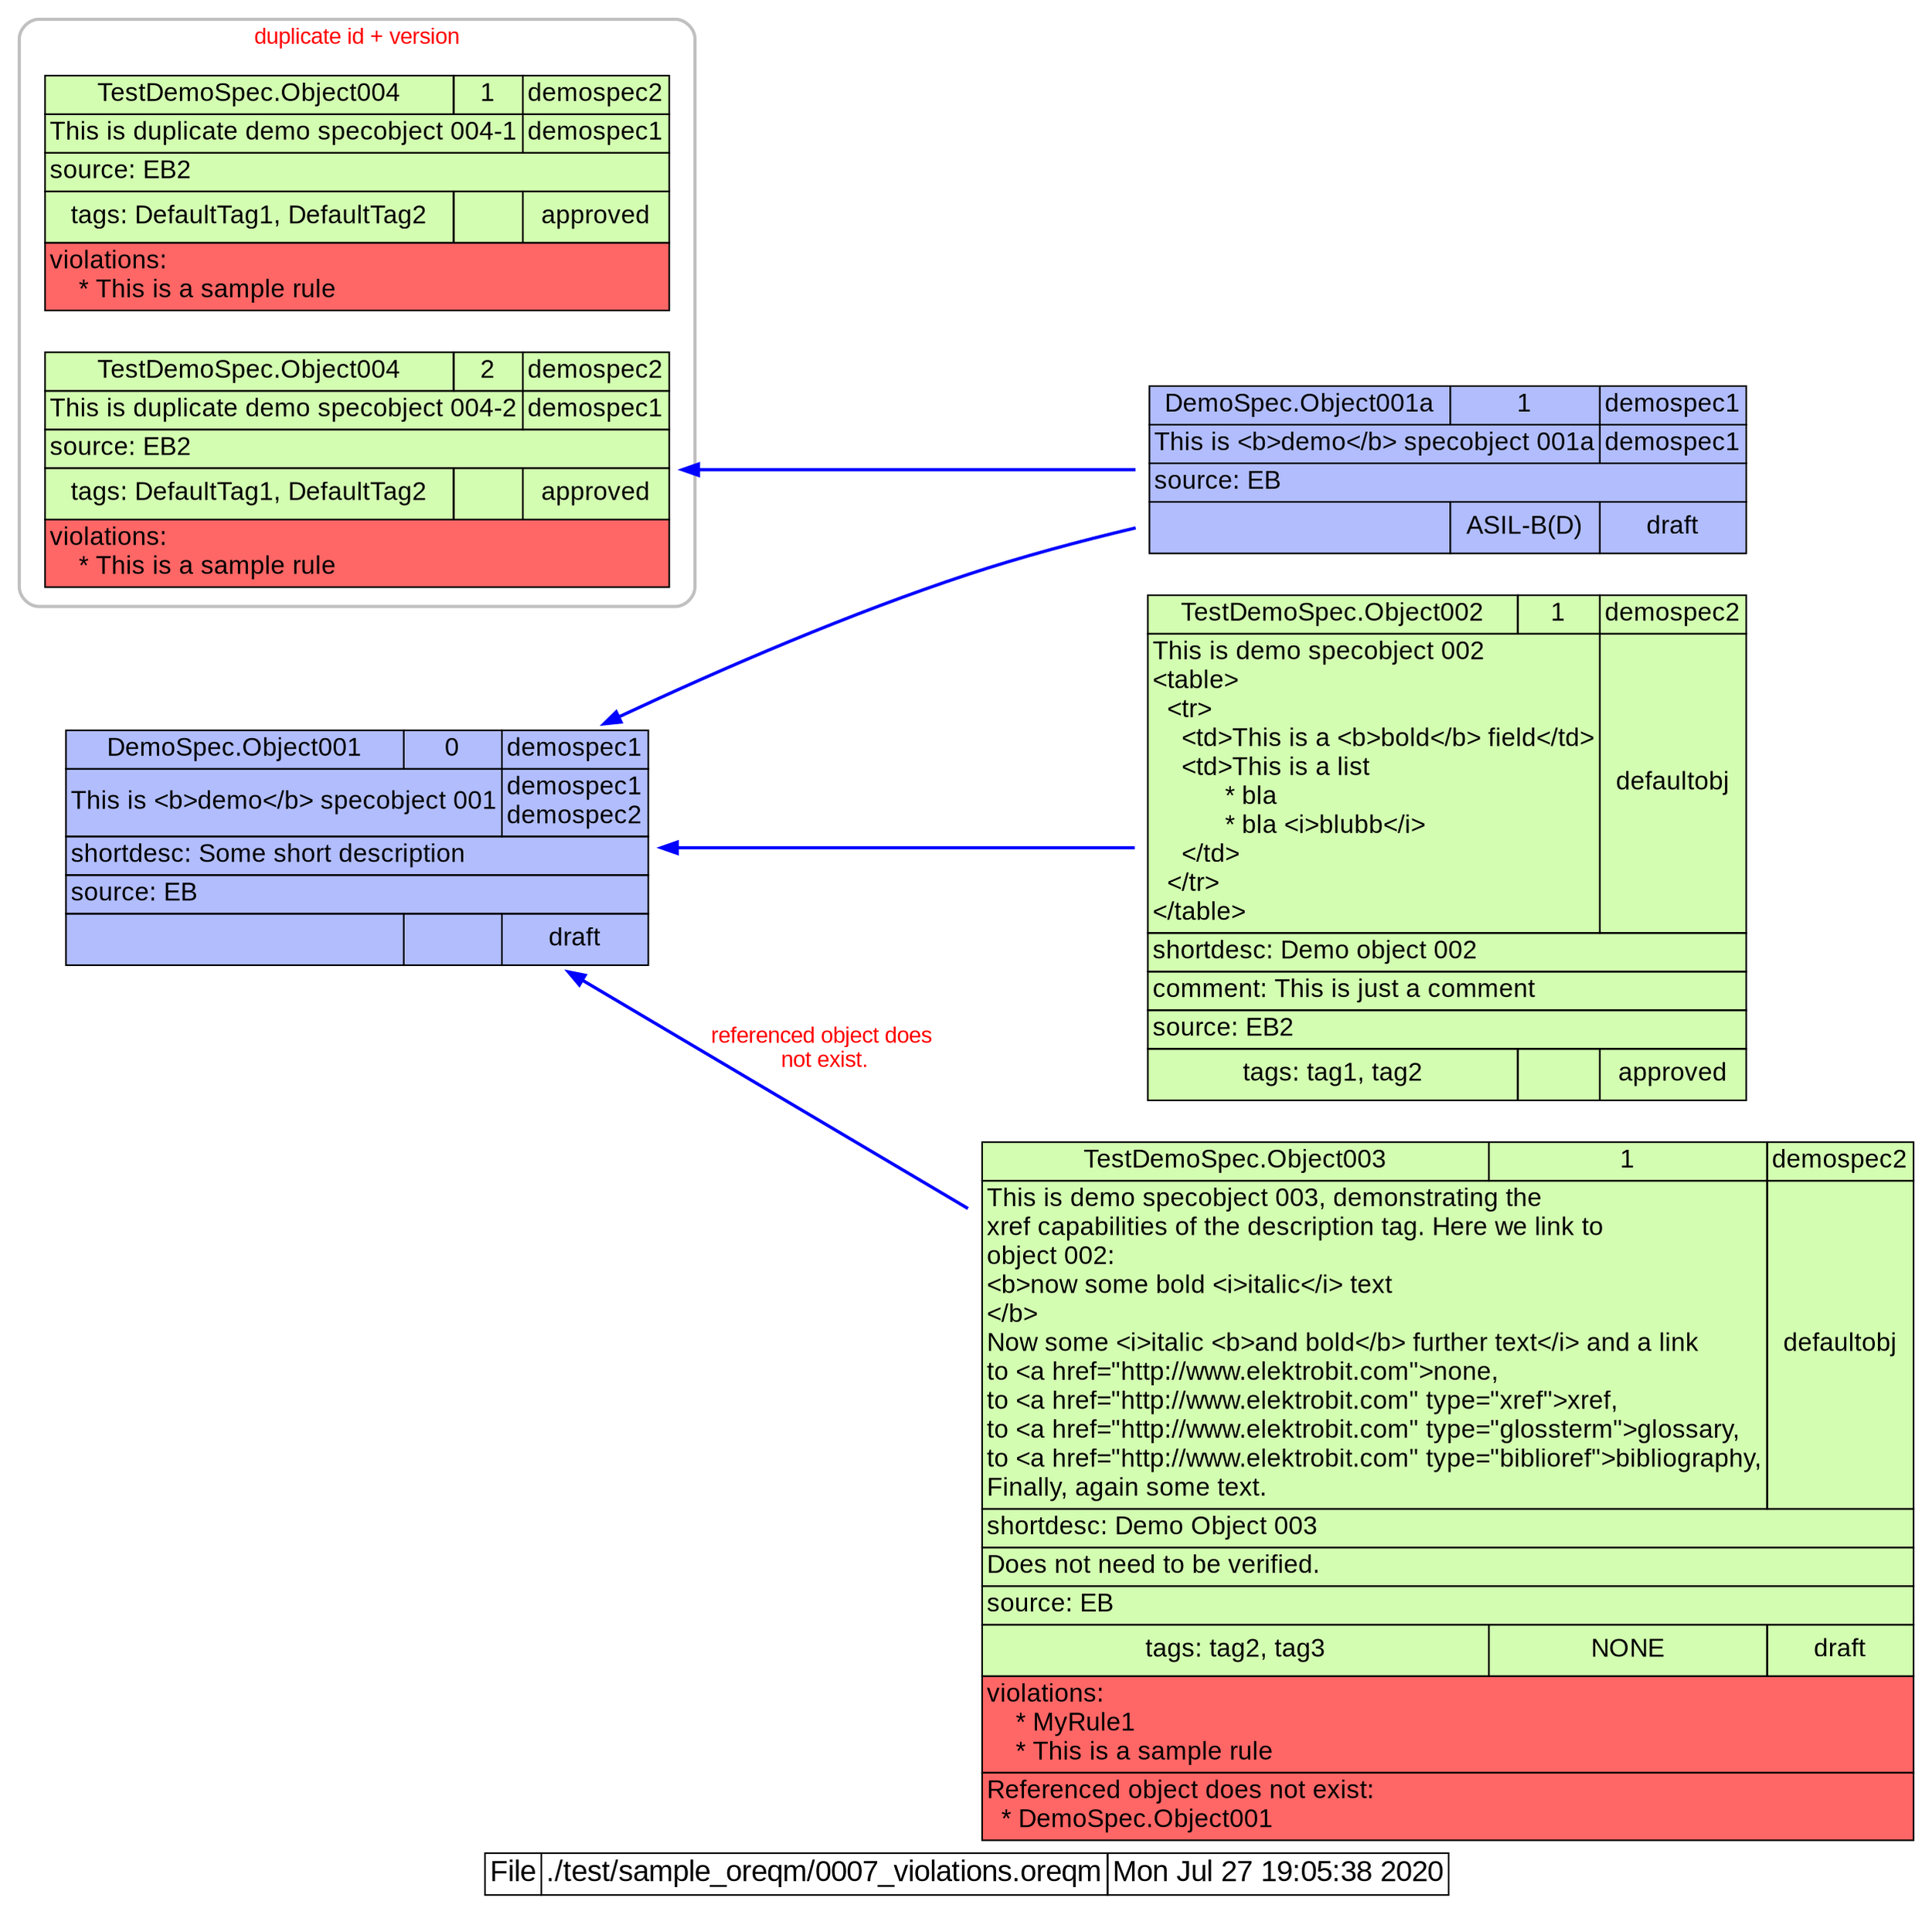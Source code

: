 digraph "" {
  rankdir="RL"
  node [shape=plaintext fontname="Arial" fontsize=16]
  edge [color="blue",dir="forward",arrowhead="normal",arrowtail="normal"];

subgraph "cluster_TestDemoSpec.Object004_dups" { color=grey penwidth=2 label="duplicate id + version" fontcolor="red" fontname="Arial" labelloc="t" style="rounded"
  "TestDemoSpec.Object004" [id="TestDemoSpec.Object004" label=<
      <TABLE BGCOLOR="#D3FDB1" BORDER="0" CELLSPACING="0" CELLBORDER="1" COLOR="black" >
        <TR><TD CELLSPACING="0" >TestDemoSpec.Object004</TD><TD>1</TD><TD>demospec2</TD></TR>
        <TR><TD COLSPAN="2" ALIGN="LEFT">This is duplicate demo specobject 004-1<BR ALIGN="LEFT"/></TD><TD>demospec1</TD></TR>
        <TR><TD COLSPAN="3" ALIGN="LEFT">source: EB2<BR ALIGN="LEFT"/></TD></TR>
        <TR><TD>tags: DefaultTag1, DefaultTag2</TD><TD></TD><TD><TABLE BORDER="0"><TR><TD >approved</TD></TR></TABLE></TD></TR>
        <TR><TD COLSPAN="3" ALIGN="LEFT" BGCOLOR="#FF6666">violations:<BR ALIGN="LEFT"/>  &nbsp;&nbsp;* This is a sample rule<BR ALIGN="LEFT"/></TD></TR>
      </TABLE>>];

  "TestDemoSpec.Object004:2" [id="TestDemoSpec.Object004:2" label=<
      <TABLE BGCOLOR="#D3FDB1" BORDER="0" CELLSPACING="0" CELLBORDER="1" COLOR="black" >
        <TR><TD CELLSPACING="0" >TestDemoSpec.Object004</TD><TD>2</TD><TD>demospec2</TD></TR>
        <TR><TD COLSPAN="2" ALIGN="LEFT">This is duplicate demo specobject 004-2<BR ALIGN="LEFT"/></TD><TD>demospec1</TD></TR>
        <TR><TD COLSPAN="3" ALIGN="LEFT">source: EB2<BR ALIGN="LEFT"/></TD></TR>
        <TR><TD>tags: DefaultTag1, DefaultTag2</TD><TD></TD><TD><TABLE BORDER="0"><TR><TD >approved</TD></TR></TABLE></TD></TR>
        <TR><TD COLSPAN="3" ALIGN="LEFT" BGCOLOR="#FF6666">violations:<BR ALIGN="LEFT"/>  &nbsp;&nbsp;* This is a sample rule<BR ALIGN="LEFT"/></TD></TR>
      </TABLE>>];

}  "DemoSpec.Object001" [id="DemoSpec.Object001" label=<
      <TABLE BGCOLOR="#B1BDFD" BORDER="0" CELLSPACING="0" CELLBORDER="1" COLOR="black" >
        <TR><TD CELLSPACING="0" >DemoSpec.Object001</TD><TD>0</TD><TD>demospec1</TD></TR>
        <TR><TD COLSPAN="2" ALIGN="LEFT">This is &lt;b&gt;demo&lt;/b&gt; specobject 001<BR ALIGN="LEFT"/></TD><TD>demospec1<BR/>demospec2</TD></TR>
        <TR><TD COLSPAN="3" ALIGN="LEFT">shortdesc: Some short description<BR ALIGN="LEFT"/></TD></TR>
        <TR><TD COLSPAN="3" ALIGN="LEFT">source: EB<BR ALIGN="LEFT"/></TD></TR>
        <TR><TD></TD><TD></TD><TD><TABLE BORDER="0"><TR><TD >draft</TD></TR></TABLE></TD></TR>
      </TABLE>>];

  "DemoSpec.Object001a" [id="DemoSpec.Object001a" label=<
      <TABLE BGCOLOR="#B1BDFD" BORDER="0" CELLSPACING="0" CELLBORDER="1" COLOR="black" >
        <TR><TD CELLSPACING="0" >DemoSpec.Object001a</TD><TD>1</TD><TD>demospec1</TD></TR>
        <TR><TD COLSPAN="2" ALIGN="LEFT">This is &lt;b&gt;demo&lt;/b&gt; specobject 001a<BR ALIGN="LEFT"/></TD><TD>demospec1</TD></TR>
        <TR><TD COLSPAN="3" ALIGN="LEFT">source: EB<BR ALIGN="LEFT"/></TD></TR>
        <TR><TD></TD><TD>ASIL-B(D)</TD><TD><TABLE BORDER="0"><TR><TD >draft</TD></TR></TABLE></TD></TR>
      </TABLE>>];

  "TestDemoSpec.Object002" [id="TestDemoSpec.Object002" label=<
      <TABLE BGCOLOR="#D3FDB1" BORDER="0" CELLSPACING="0" CELLBORDER="1" COLOR="black" >
        <TR><TD CELLSPACING="0" >TestDemoSpec.Object002</TD><TD>1</TD><TD>demospec2</TD></TR>
        <TR><TD COLSPAN="2" ALIGN="LEFT">This is demo specobject 002<BR ALIGN="LEFT"/>&lt;table&gt;<BR ALIGN="LEFT"/>  &lt;tr&gt;<BR ALIGN="LEFT"/>    &lt;td&gt;This is a &lt;b&gt;bold&lt;/b&gt; field&lt;/td&gt;<BR ALIGN="LEFT"/>    &lt;td&gt;This is a list<BR ALIGN="LEFT"/>        &nbsp;&nbsp;* bla<BR ALIGN="LEFT"/>        &nbsp;&nbsp;* bla &lt;i&gt;blubb&lt;/i&gt;<BR ALIGN="LEFT"/>    &lt;/td&gt;<BR ALIGN="LEFT"/>  &lt;/tr&gt;<BR ALIGN="LEFT"/>&lt;/table&gt;<BR ALIGN="LEFT"/></TD><TD>defaultobj</TD></TR>
        <TR><TD COLSPAN="3" ALIGN="LEFT">shortdesc: Demo object 002<BR ALIGN="LEFT"/></TD></TR>
        <TR><TD COLSPAN="3" ALIGN="LEFT">comment: This is just a comment<BR ALIGN="LEFT"/></TD></TR>
        <TR><TD COLSPAN="3" ALIGN="LEFT">source: EB2<BR ALIGN="LEFT"/></TD></TR>
        <TR><TD>tags: tag1, tag2</TD><TD></TD><TD><TABLE BORDER="0"><TR><TD >approved</TD></TR></TABLE></TD></TR>
      </TABLE>>];

  "TestDemoSpec.Object003" [id="TestDemoSpec.Object003" label=<
      <TABLE BGCOLOR="#D3FDB1" BORDER="0" CELLSPACING="0" CELLBORDER="1" COLOR="black" >
        <TR><TD CELLSPACING="0" >TestDemoSpec.Object003</TD><TD>1</TD><TD>demospec2</TD></TR>
        <TR><TD COLSPAN="2" ALIGN="LEFT">This is demo specobject 003, demonstrating the<BR ALIGN="LEFT"/>xref capabilities of the description tag. Here we link to<BR ALIGN="LEFT"/>object 002:<BR ALIGN="LEFT"/>&lt;b&gt;now some bold &lt;i&gt;italic&lt;/i&gt; text&nbsp;<BR ALIGN="LEFT"/>&lt;/b&gt;<BR ALIGN="LEFT"/>Now some &lt;i&gt;italic &lt;b&gt;and bold&lt;/b&gt; further text&lt;/i&gt; and a link<BR ALIGN="LEFT"/>to &lt;a href=&quot;http://www.elektrobit.com&quot;&gt;none,<BR ALIGN="LEFT"/>to &lt;a href=&quot;http://www.elektrobit.com&quot; type=&quot;xref&quot;&gt;xref,<BR ALIGN="LEFT"/>to &lt;a href=&quot;http://www.elektrobit.com&quot; type=&quot;glossterm&quot;&gt;glossary,<BR ALIGN="LEFT"/>to &lt;a href=&quot;http://www.elektrobit.com&quot; type=&quot;biblioref&quot;&gt;bibliography,<BR ALIGN="LEFT"/>Finally, again some text.<BR ALIGN="LEFT"/></TD><TD>defaultobj</TD></TR>
        <TR><TD COLSPAN="3" ALIGN="LEFT">shortdesc: Demo Object 003<BR ALIGN="LEFT"/></TD></TR>
        <TR><TD COLSPAN="3" ALIGN="LEFT">Does not need to be verified.<BR ALIGN="LEFT"/></TD></TR>
        <TR><TD COLSPAN="3" ALIGN="LEFT">source: EB<BR ALIGN="LEFT"/></TD></TR>
        <TR><TD>tags: tag2, tag3</TD><TD>NONE</TD><TD><TABLE BORDER="0"><TR><TD >draft</TD></TR></TABLE></TD></TR>
        <TR><TD COLSPAN="3" ALIGN="LEFT" BGCOLOR="#FF6666">violations:<BR ALIGN="LEFT"/>  &nbsp;&nbsp;* MyRule1<BR ALIGN="LEFT"/>  &nbsp;&nbsp;* This is a sample rule<BR ALIGN="LEFT"/></TD></TR>
        <TR><TD COLSPAN="3" ALIGN="LEFT" BGCOLOR="#FF6666">Referenced object does not exist:<BR ALIGN="LEFT"/>&nbsp;&nbsp;*&nbsp;DemoSpec.Object001<BR ALIGN="LEFT"/></TD></TR>
      </TABLE>>];


  # Edges
  "DemoSpec.Object001a" -> "DemoSpec.Object001" [style=bold fontname="Arial" fontcolor="red" label=""];
  "DemoSpec.Object001a" -> "TestDemoSpec.Object004:2" [style=bold fontname="Arial" fontcolor="red" label=""];
  "TestDemoSpec.Object002" -> "DemoSpec.Object001" [style=bold fontname="Arial" fontcolor="red" label=""];
  "TestDemoSpec.Object003" -> "DemoSpec.Object001" [style=bold fontname="Arial" fontcolor="red" label="referenced object does 
not exist."];

  label=<
    <table border="0" cellspacing="0" cellborder="1">
      <tr><td cellspacing="0" >File</td><td>./test/sample_oreqm/0007_violations.oreqm</td><td>Mon Jul 27 19:05:38 2020</td></tr>
    </table>>
  labelloc=b
  fontsize=18
  fontcolor=black
  fontname="Arial"

}
